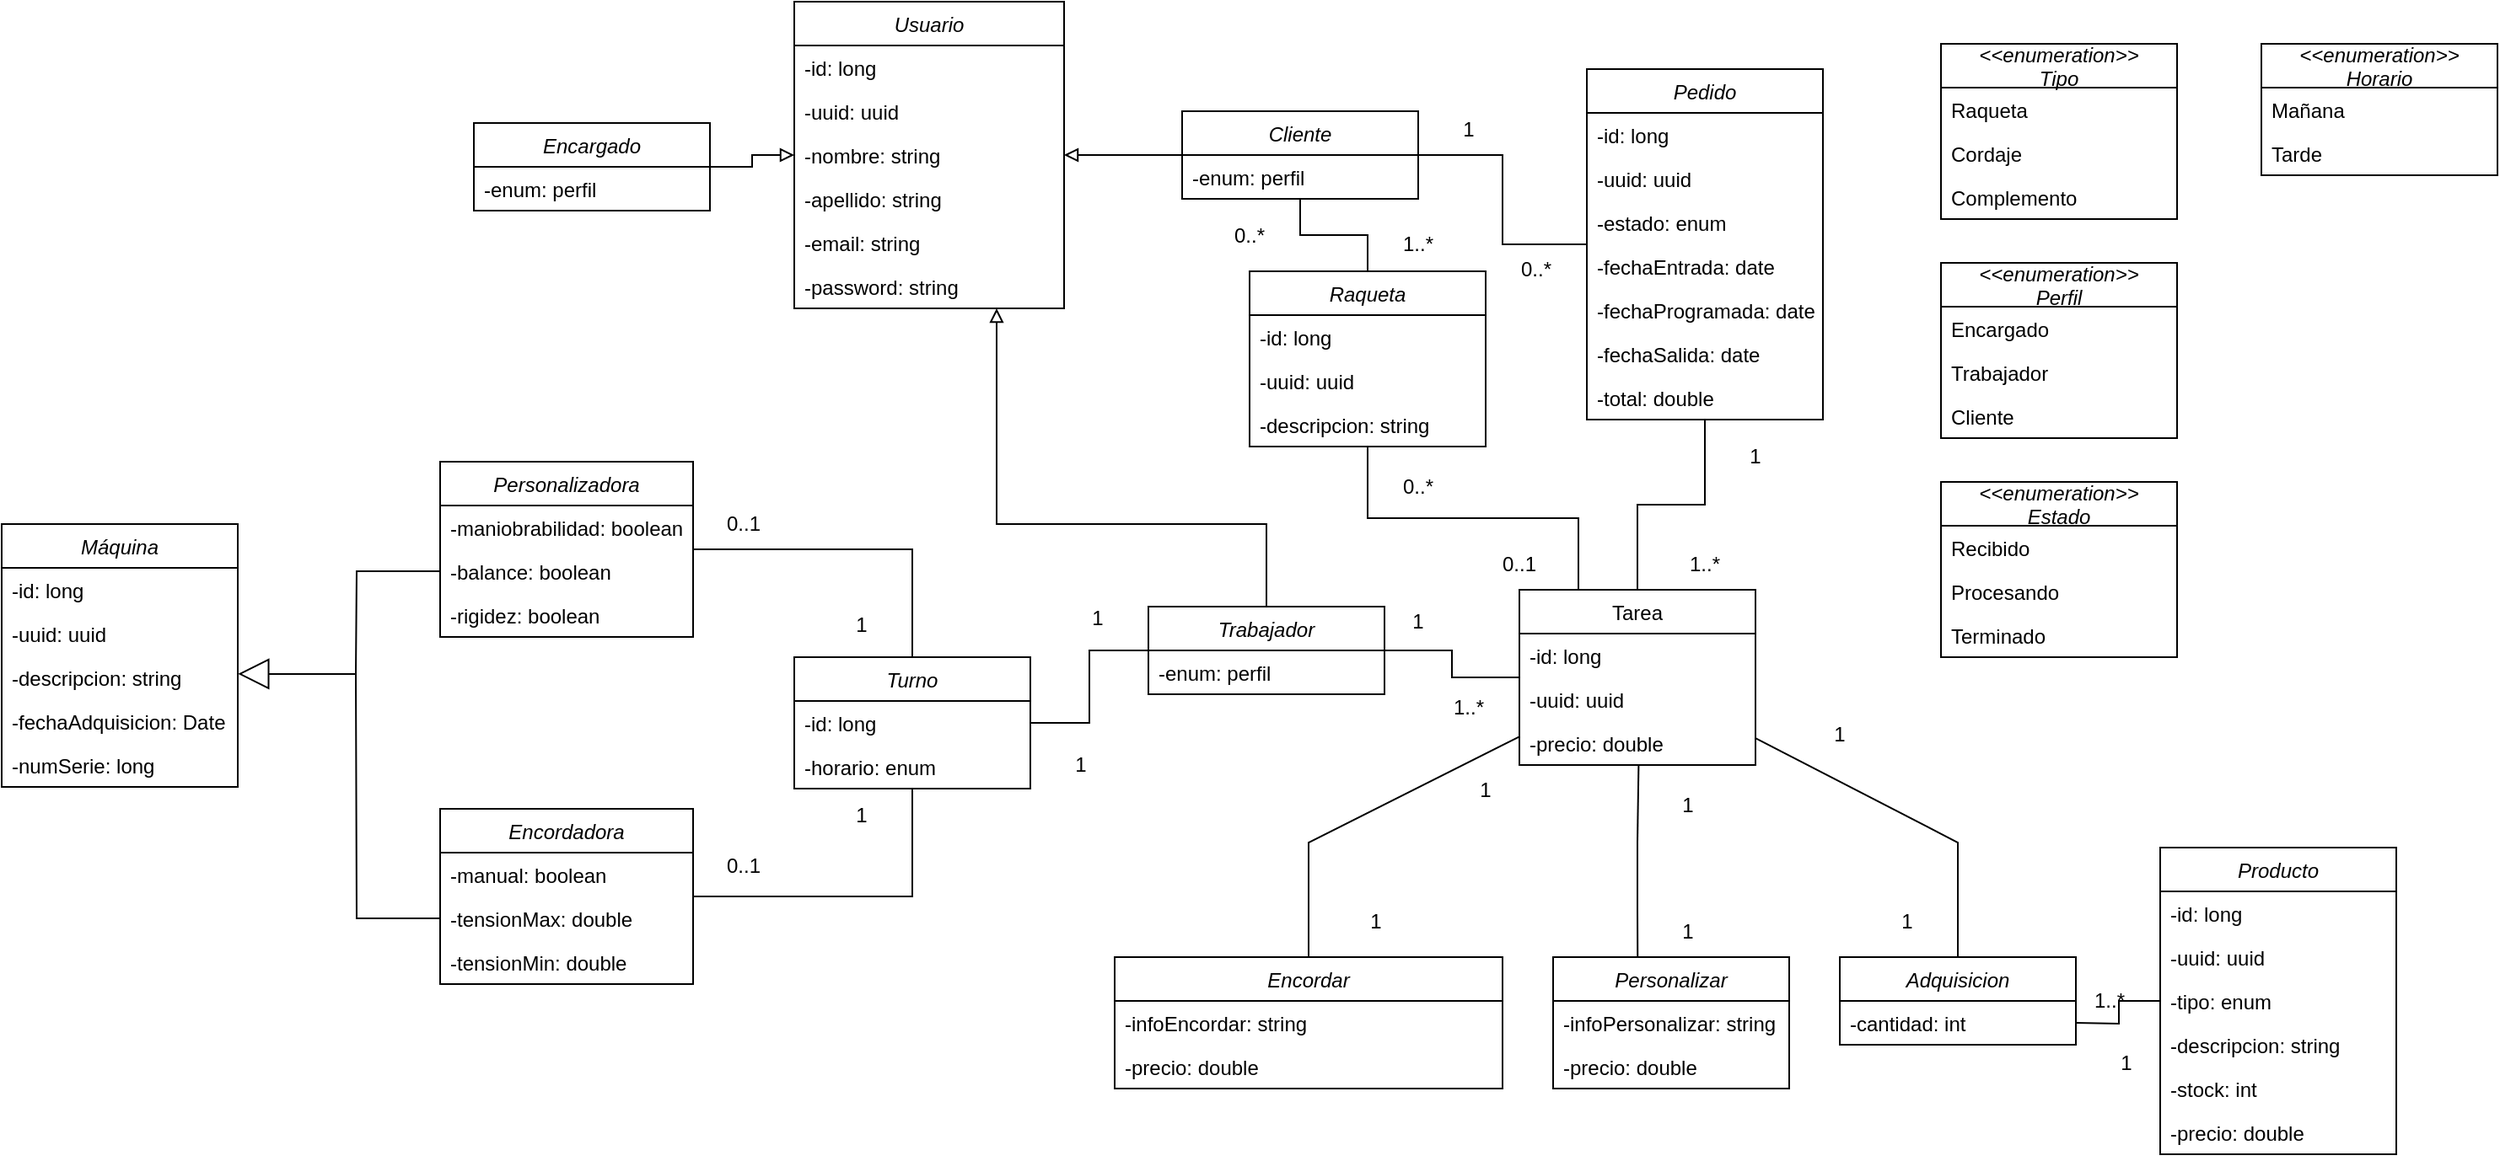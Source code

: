 <mxfile version="20.6.2" type="device"><diagram id="C5RBs43oDa-KdzZeNtuy" name="Page-1"><mxGraphModel dx="1422" dy="842" grid="1" gridSize="10" guides="1" tooltips="1" connect="1" arrows="1" fold="1" page="1" pageScale="1" pageWidth="1654" pageHeight="2336" math="0" shadow="0"><root><mxCell id="WIyWlLk6GJQsqaUBKTNV-0"/><mxCell id="WIyWlLk6GJQsqaUBKTNV-1" parent="WIyWlLk6GJQsqaUBKTNV-0"/><mxCell id="zkfFHV4jXpPFQw0GAbJ--0" value="Usuario" style="swimlane;fontStyle=2;align=center;verticalAlign=top;childLayout=stackLayout;horizontal=1;startSize=26;horizontalStack=0;resizeParent=1;resizeLast=0;collapsible=1;marginBottom=0;rounded=0;shadow=0;strokeWidth=1;" parent="WIyWlLk6GJQsqaUBKTNV-1" vertex="1"><mxGeometry x="550" y="30" width="160" height="182" as="geometry"><mxRectangle x="230" y="140" width="160" height="26" as="alternateBounds"/></mxGeometry></mxCell><mxCell id="JDHlonyrIvoLY-r9E64h-44" value="-id: long" style="text;strokeColor=none;fillColor=none;align=left;verticalAlign=top;spacingLeft=4;spacingRight=4;overflow=hidden;rotatable=0;points=[[0,0.5],[1,0.5]];portConstraint=eastwest;" parent="zkfFHV4jXpPFQw0GAbJ--0" vertex="1"><mxGeometry y="26" width="160" height="26" as="geometry"/></mxCell><mxCell id="JDHlonyrIvoLY-r9E64h-45" value="-uuid: uuid" style="text;strokeColor=none;fillColor=none;align=left;verticalAlign=top;spacingLeft=4;spacingRight=4;overflow=hidden;rotatable=0;points=[[0,0.5],[1,0.5]];portConstraint=eastwest;" parent="zkfFHV4jXpPFQw0GAbJ--0" vertex="1"><mxGeometry y="52" width="160" height="26" as="geometry"/></mxCell><mxCell id="zkfFHV4jXpPFQw0GAbJ--1" value="-nombre: string" style="text;align=left;verticalAlign=top;spacingLeft=4;spacingRight=4;overflow=hidden;rotatable=0;points=[[0,0.5],[1,0.5]];portConstraint=eastwest;" parent="zkfFHV4jXpPFQw0GAbJ--0" vertex="1"><mxGeometry y="78" width="160" height="26" as="geometry"/></mxCell><mxCell id="zkfFHV4jXpPFQw0GAbJ--2" value="-apellido: string" style="text;align=left;verticalAlign=top;spacingLeft=4;spacingRight=4;overflow=hidden;rotatable=0;points=[[0,0.5],[1,0.5]];portConstraint=eastwest;rounded=0;shadow=0;html=0;" parent="zkfFHV4jXpPFQw0GAbJ--0" vertex="1"><mxGeometry y="104" width="160" height="26" as="geometry"/></mxCell><mxCell id="zkfFHV4jXpPFQw0GAbJ--3" value="-email: string" style="text;align=left;verticalAlign=top;spacingLeft=4;spacingRight=4;overflow=hidden;rotatable=0;points=[[0,0.5],[1,0.5]];portConstraint=eastwest;rounded=0;shadow=0;html=0;" parent="zkfFHV4jXpPFQw0GAbJ--0" vertex="1"><mxGeometry y="130" width="160" height="26" as="geometry"/></mxCell><mxCell id="ugtasmN3zLT_TulPQqUj-0" value="-password: string" style="text;align=left;verticalAlign=top;spacingLeft=4;spacingRight=4;overflow=hidden;rotatable=0;points=[[0,0.5],[1,0.5]];portConstraint=eastwest;rounded=0;shadow=0;html=0;" parent="zkfFHV4jXpPFQw0GAbJ--0" vertex="1"><mxGeometry y="156" width="160" height="26" as="geometry"/></mxCell><mxCell id="ugtasmN3zLT_TulPQqUj-5" value="&lt;&lt;enumeration&gt;&gt;&#10;Perfil" style="swimlane;fontStyle=2;childLayout=stackLayout;horizontal=1;startSize=26;fillColor=none;horizontalStack=0;resizeParent=1;resizeParentMax=0;resizeLast=0;collapsible=1;marginBottom=0;" parent="WIyWlLk6GJQsqaUBKTNV-1" vertex="1"><mxGeometry x="1230" y="185" width="140" height="104" as="geometry"/></mxCell><mxCell id="ugtasmN3zLT_TulPQqUj-6" value="Encargado    " style="text;strokeColor=none;fillColor=none;align=left;verticalAlign=top;spacingLeft=4;spacingRight=4;overflow=hidden;rotatable=0;points=[[0,0.5],[1,0.5]];portConstraint=eastwest;" parent="ugtasmN3zLT_TulPQqUj-5" vertex="1"><mxGeometry y="26" width="140" height="26" as="geometry"/></mxCell><mxCell id="ugtasmN3zLT_TulPQqUj-7" value="Trabajador" style="text;strokeColor=none;fillColor=none;align=left;verticalAlign=top;spacingLeft=4;spacingRight=4;overflow=hidden;rotatable=0;points=[[0,0.5],[1,0.5]];portConstraint=eastwest;" parent="ugtasmN3zLT_TulPQqUj-5" vertex="1"><mxGeometry y="52" width="140" height="26" as="geometry"/></mxCell><mxCell id="ugtasmN3zLT_TulPQqUj-8" value="Cliente" style="text;strokeColor=none;fillColor=none;align=left;verticalAlign=top;spacingLeft=4;spacingRight=4;overflow=hidden;rotatable=0;points=[[0,0.5],[1,0.5]];portConstraint=eastwest;" parent="ugtasmN3zLT_TulPQqUj-5" vertex="1"><mxGeometry y="78" width="140" height="26" as="geometry"/></mxCell><mxCell id="ugtasmN3zLT_TulPQqUj-10" value="Máquina" style="swimlane;fontStyle=2;childLayout=stackLayout;horizontal=1;startSize=26;fillColor=none;horizontalStack=0;resizeParent=1;resizeParentMax=0;resizeLast=0;collapsible=1;marginBottom=0;" parent="WIyWlLk6GJQsqaUBKTNV-1" vertex="1"><mxGeometry x="80" y="340" width="140" height="156" as="geometry"/></mxCell><mxCell id="JDHlonyrIvoLY-r9E64h-46" value="-id: long" style="text;strokeColor=none;fillColor=none;align=left;verticalAlign=top;spacingLeft=4;spacingRight=4;overflow=hidden;rotatable=0;points=[[0,0.5],[1,0.5]];portConstraint=eastwest;" parent="ugtasmN3zLT_TulPQqUj-10" vertex="1"><mxGeometry y="26" width="140" height="26" as="geometry"/></mxCell><mxCell id="JDHlonyrIvoLY-r9E64h-47" value="-uuid: uuid" style="text;strokeColor=none;fillColor=none;align=left;verticalAlign=top;spacingLeft=4;spacingRight=4;overflow=hidden;rotatable=0;points=[[0,0.5],[1,0.5]];portConstraint=eastwest;" parent="ugtasmN3zLT_TulPQqUj-10" vertex="1"><mxGeometry y="52" width="140" height="26" as="geometry"/></mxCell><mxCell id="ugtasmN3zLT_TulPQqUj-11" value="-descripcion: string" style="text;strokeColor=none;fillColor=none;align=left;verticalAlign=top;spacingLeft=4;spacingRight=4;overflow=hidden;rotatable=0;points=[[0,0.5],[1,0.5]];portConstraint=eastwest;" parent="ugtasmN3zLT_TulPQqUj-10" vertex="1"><mxGeometry y="78" width="140" height="26" as="geometry"/></mxCell><mxCell id="ugtasmN3zLT_TulPQqUj-14" value="-fechaAdquisicion: Date" style="text;strokeColor=none;fillColor=none;align=left;verticalAlign=top;spacingLeft=4;spacingRight=4;overflow=hidden;rotatable=0;points=[[0,0.5],[1,0.5]];portConstraint=eastwest;" parent="ugtasmN3zLT_TulPQqUj-10" vertex="1"><mxGeometry y="104" width="140" height="26" as="geometry"/></mxCell><mxCell id="ugtasmN3zLT_TulPQqUj-15" value="-numSerie: long" style="text;strokeColor=none;fillColor=none;align=left;verticalAlign=top;spacingLeft=4;spacingRight=4;overflow=hidden;rotatable=0;points=[[0,0.5],[1,0.5]];portConstraint=eastwest;" parent="ugtasmN3zLT_TulPQqUj-10" vertex="1"><mxGeometry y="130" width="140" height="26" as="geometry"/></mxCell><mxCell id="39" style="edgeStyle=orthogonalEdgeStyle;rounded=0;orthogonalLoop=1;jettySize=auto;html=1;endArrow=none;endFill=0;" parent="WIyWlLk6GJQsqaUBKTNV-1" source="ugtasmN3zLT_TulPQqUj-16" target="JDHlonyrIvoLY-r9E64h-59" edge="1"><mxGeometry relative="1" as="geometry"/></mxCell><mxCell id="ugtasmN3zLT_TulPQqUj-16" value="Encordadora" style="swimlane;fontStyle=2;childLayout=stackLayout;horizontal=1;startSize=26;fillColor=none;horizontalStack=0;resizeParent=1;resizeParentMax=0;resizeLast=0;collapsible=1;marginBottom=0;" parent="WIyWlLk6GJQsqaUBKTNV-1" vertex="1"><mxGeometry x="340" y="509" width="150" height="104" as="geometry"/></mxCell><mxCell id="ugtasmN3zLT_TulPQqUj-17" value="-manual: boolean" style="text;strokeColor=none;fillColor=none;align=left;verticalAlign=top;spacingLeft=4;spacingRight=4;overflow=hidden;rotatable=0;points=[[0,0.5],[1,0.5]];portConstraint=eastwest;" parent="ugtasmN3zLT_TulPQqUj-16" vertex="1"><mxGeometry y="26" width="150" height="26" as="geometry"/></mxCell><mxCell id="ugtasmN3zLT_TulPQqUj-18" value="-tensionMax: double" style="text;strokeColor=none;fillColor=none;align=left;verticalAlign=top;spacingLeft=4;spacingRight=4;overflow=hidden;rotatable=0;points=[[0,0.5],[1,0.5]];portConstraint=eastwest;" parent="ugtasmN3zLT_TulPQqUj-16" vertex="1"><mxGeometry y="52" width="150" height="26" as="geometry"/></mxCell><mxCell id="ugtasmN3zLT_TulPQqUj-19" value="-tensionMin: double" style="text;strokeColor=none;fillColor=none;align=left;verticalAlign=top;spacingLeft=4;spacingRight=4;overflow=hidden;rotatable=0;points=[[0,0.5],[1,0.5]];portConstraint=eastwest;" parent="ugtasmN3zLT_TulPQqUj-16" vertex="1"><mxGeometry y="78" width="150" height="26" as="geometry"/></mxCell><mxCell id="38" style="edgeStyle=orthogonalEdgeStyle;rounded=0;orthogonalLoop=1;jettySize=auto;html=1;endArrow=none;endFill=0;" parent="WIyWlLk6GJQsqaUBKTNV-1" source="ugtasmN3zLT_TulPQqUj-20" target="JDHlonyrIvoLY-r9E64h-59" edge="1"><mxGeometry relative="1" as="geometry"/></mxCell><mxCell id="ugtasmN3zLT_TulPQqUj-20" value="Personalizadora" style="swimlane;fontStyle=2;childLayout=stackLayout;horizontal=1;startSize=26;fillColor=none;horizontalStack=0;resizeParent=1;resizeParentMax=0;resizeLast=0;collapsible=1;marginBottom=0;" parent="WIyWlLk6GJQsqaUBKTNV-1" vertex="1"><mxGeometry x="340" y="303" width="150" height="104" as="geometry"/></mxCell><mxCell id="ugtasmN3zLT_TulPQqUj-21" value="-maniobrabilidad: boolean" style="text;strokeColor=none;fillColor=none;align=left;verticalAlign=top;spacingLeft=4;spacingRight=4;overflow=hidden;rotatable=0;points=[[0,0.5],[1,0.5]];portConstraint=eastwest;" parent="ugtasmN3zLT_TulPQqUj-20" vertex="1"><mxGeometry y="26" width="150" height="26" as="geometry"/></mxCell><mxCell id="ugtasmN3zLT_TulPQqUj-22" value="-balance: boolean" style="text;strokeColor=none;fillColor=none;align=left;verticalAlign=top;spacingLeft=4;spacingRight=4;overflow=hidden;rotatable=0;points=[[0,0.5],[1,0.5]];portConstraint=eastwest;" parent="ugtasmN3zLT_TulPQqUj-20" vertex="1"><mxGeometry y="52" width="150" height="26" as="geometry"/></mxCell><mxCell id="ugtasmN3zLT_TulPQqUj-23" value="-rigidez: boolean" style="text;strokeColor=none;fillColor=none;align=left;verticalAlign=top;spacingLeft=4;spacingRight=4;overflow=hidden;rotatable=0;points=[[0,0.5],[1,0.5]];portConstraint=eastwest;" parent="ugtasmN3zLT_TulPQqUj-20" vertex="1"><mxGeometry y="78" width="150" height="26" as="geometry"/></mxCell><mxCell id="JDHlonyrIvoLY-r9E64h-56" style="edgeStyle=orthogonalEdgeStyle;rounded=0;orthogonalLoop=1;jettySize=auto;html=1;exitX=0.5;exitY=0;exitDx=0;exitDy=0;endArrow=none;endFill=0;startArrow=none;startFill=0;" parent="WIyWlLk6GJQsqaUBKTNV-1" source="ugtasmN3zLT_TulPQqUj-32" target="JDHlonyrIvoLY-r9E64h-0" edge="1"><mxGeometry relative="1" as="geometry"/></mxCell><mxCell id="53" style="edgeStyle=orthogonalEdgeStyle;rounded=0;orthogonalLoop=1;jettySize=auto;html=1;exitX=0.25;exitY=0;exitDx=0;exitDy=0;endArrow=none;endFill=0;" parent="WIyWlLk6GJQsqaUBKTNV-1" source="ugtasmN3zLT_TulPQqUj-32" target="47" edge="1"><mxGeometry relative="1" as="geometry"/></mxCell><mxCell id="ugtasmN3zLT_TulPQqUj-32" value="Tarea" style="swimlane;fontStyle=0;childLayout=stackLayout;horizontal=1;startSize=26;fillColor=none;horizontalStack=0;resizeParent=1;resizeParentMax=0;resizeLast=0;collapsible=1;marginBottom=0;" parent="WIyWlLk6GJQsqaUBKTNV-1" vertex="1"><mxGeometry x="980" y="379" width="140" height="104" as="geometry"/></mxCell><mxCell id="ugtasmN3zLT_TulPQqUj-36" value="-id: long" style="text;strokeColor=none;fillColor=none;align=left;verticalAlign=top;spacingLeft=4;spacingRight=4;overflow=hidden;rotatable=0;points=[[0,0.5],[1,0.5]];portConstraint=eastwest;" parent="ugtasmN3zLT_TulPQqUj-32" vertex="1"><mxGeometry y="26" width="140" height="26" as="geometry"/></mxCell><mxCell id="JDHlonyrIvoLY-r9E64h-22" value="-uuid: uuid" style="text;strokeColor=none;fillColor=none;align=left;verticalAlign=top;spacingLeft=4;spacingRight=4;overflow=hidden;rotatable=0;points=[[0,0.5],[1,0.5]];portConstraint=eastwest;" parent="ugtasmN3zLT_TulPQqUj-32" vertex="1"><mxGeometry y="52" width="140" height="26" as="geometry"/></mxCell><mxCell id="ugtasmN3zLT_TulPQqUj-42" value="-precio: double" style="text;strokeColor=none;fillColor=none;align=left;verticalAlign=top;spacingLeft=4;spacingRight=4;overflow=hidden;rotatable=0;points=[[0,0.5],[1,0.5]];portConstraint=eastwest;" parent="ugtasmN3zLT_TulPQqUj-32" vertex="1"><mxGeometry y="78" width="140" height="26" as="geometry"/></mxCell><mxCell id="JDHlonyrIvoLY-r9E64h-0" value="Pedido" style="swimlane;fontStyle=2;childLayout=stackLayout;horizontal=1;startSize=26;fillColor=none;horizontalStack=0;resizeParent=1;resizeParentMax=0;resizeLast=0;collapsible=1;marginBottom=0;" parent="WIyWlLk6GJQsqaUBKTNV-1" vertex="1"><mxGeometry x="1020" y="70" width="140" height="208" as="geometry"/></mxCell><mxCell id="JDHlonyrIvoLY-r9E64h-49" value="-id: long" style="text;strokeColor=none;fillColor=none;align=left;verticalAlign=top;spacingLeft=4;spacingRight=4;overflow=hidden;rotatable=0;points=[[0,0.5],[1,0.5]];portConstraint=eastwest;" parent="JDHlonyrIvoLY-r9E64h-0" vertex="1"><mxGeometry y="26" width="140" height="26" as="geometry"/></mxCell><mxCell id="JDHlonyrIvoLY-r9E64h-50" value="-uuid: uuid" style="text;strokeColor=none;fillColor=none;align=left;verticalAlign=top;spacingLeft=4;spacingRight=4;overflow=hidden;rotatable=0;points=[[0,0.5],[1,0.5]];portConstraint=eastwest;" parent="JDHlonyrIvoLY-r9E64h-0" vertex="1"><mxGeometry y="52" width="140" height="26" as="geometry"/></mxCell><mxCell id="JDHlonyrIvoLY-r9E64h-1" value="-estado: enum" style="text;strokeColor=none;fillColor=none;align=left;verticalAlign=top;spacingLeft=4;spacingRight=4;overflow=hidden;rotatable=0;points=[[0,0.5],[1,0.5]];portConstraint=eastwest;" parent="JDHlonyrIvoLY-r9E64h-0" vertex="1"><mxGeometry y="78" width="140" height="26" as="geometry"/></mxCell><mxCell id="JDHlonyrIvoLY-r9E64h-2" value="-fechaEntrada: date" style="text;strokeColor=none;fillColor=none;align=left;verticalAlign=top;spacingLeft=4;spacingRight=4;overflow=hidden;rotatable=0;points=[[0,0.5],[1,0.5]];portConstraint=eastwest;" parent="JDHlonyrIvoLY-r9E64h-0" vertex="1"><mxGeometry y="104" width="140" height="26" as="geometry"/></mxCell><mxCell id="JDHlonyrIvoLY-r9E64h-3" value="-fechaProgramada: date" style="text;strokeColor=none;fillColor=none;align=left;verticalAlign=top;spacingLeft=4;spacingRight=4;overflow=hidden;rotatable=0;points=[[0,0.5],[1,0.5]];portConstraint=eastwest;" parent="JDHlonyrIvoLY-r9E64h-0" vertex="1"><mxGeometry y="130" width="140" height="26" as="geometry"/></mxCell><mxCell id="JDHlonyrIvoLY-r9E64h-8" value="-fechaSalida: date" style="text;strokeColor=none;fillColor=none;align=left;verticalAlign=top;spacingLeft=4;spacingRight=4;overflow=hidden;rotatable=0;points=[[0,0.5],[1,0.5]];portConstraint=eastwest;" parent="JDHlonyrIvoLY-r9E64h-0" vertex="1"><mxGeometry y="156" width="140" height="26" as="geometry"/></mxCell><mxCell id="JDHlonyrIvoLY-r9E64h-9" value="-total: double" style="text;strokeColor=none;fillColor=none;align=left;verticalAlign=top;spacingLeft=4;spacingRight=4;overflow=hidden;rotatable=0;points=[[0,0.5],[1,0.5]];portConstraint=eastwest;" parent="JDHlonyrIvoLY-r9E64h-0" vertex="1"><mxGeometry y="182" width="140" height="26" as="geometry"/></mxCell><mxCell id="JDHlonyrIvoLY-r9E64h-4" value="&lt;&lt;enumeration&gt;&gt;&#10;Estado" style="swimlane;fontStyle=2;childLayout=stackLayout;horizontal=1;startSize=26;fillColor=none;horizontalStack=0;resizeParent=1;resizeParentMax=0;resizeLast=0;collapsible=1;marginBottom=0;" parent="WIyWlLk6GJQsqaUBKTNV-1" vertex="1"><mxGeometry x="1230" y="315" width="140" height="104" as="geometry"/></mxCell><mxCell id="JDHlonyrIvoLY-r9E64h-5" value="Recibido" style="text;strokeColor=none;fillColor=none;align=left;verticalAlign=top;spacingLeft=4;spacingRight=4;overflow=hidden;rotatable=0;points=[[0,0.5],[1,0.5]];portConstraint=eastwest;" parent="JDHlonyrIvoLY-r9E64h-4" vertex="1"><mxGeometry y="26" width="140" height="26" as="geometry"/></mxCell><mxCell id="JDHlonyrIvoLY-r9E64h-6" value="Procesando" style="text;strokeColor=none;fillColor=none;align=left;verticalAlign=top;spacingLeft=4;spacingRight=4;overflow=hidden;rotatable=0;points=[[0,0.5],[1,0.5]];portConstraint=eastwest;" parent="JDHlonyrIvoLY-r9E64h-4" vertex="1"><mxGeometry y="52" width="140" height="26" as="geometry"/></mxCell><mxCell id="JDHlonyrIvoLY-r9E64h-7" value="Terminado" style="text;strokeColor=none;fillColor=none;align=left;verticalAlign=top;spacingLeft=4;spacingRight=4;overflow=hidden;rotatable=0;points=[[0,0.5],[1,0.5]];portConstraint=eastwest;" parent="JDHlonyrIvoLY-r9E64h-4" vertex="1"><mxGeometry y="78" width="140" height="26" as="geometry"/></mxCell><mxCell id="JDHlonyrIvoLY-r9E64h-11" value="Producto" style="swimlane;fontStyle=2;childLayout=stackLayout;horizontal=1;startSize=26;fillColor=none;horizontalStack=0;resizeParent=1;resizeParentMax=0;resizeLast=0;collapsible=1;marginBottom=0;" parent="WIyWlLk6GJQsqaUBKTNV-1" vertex="1"><mxGeometry x="1360" y="532" width="140" height="182" as="geometry"/></mxCell><mxCell id="JDHlonyrIvoLY-r9E64h-51" value="-id: long" style="text;strokeColor=none;fillColor=none;align=left;verticalAlign=top;spacingLeft=4;spacingRight=4;overflow=hidden;rotatable=0;points=[[0,0.5],[1,0.5]];portConstraint=eastwest;" parent="JDHlonyrIvoLY-r9E64h-11" vertex="1"><mxGeometry y="26" width="140" height="26" as="geometry"/></mxCell><mxCell id="JDHlonyrIvoLY-r9E64h-52" value="-uuid: uuid" style="text;strokeColor=none;fillColor=none;align=left;verticalAlign=top;spacingLeft=4;spacingRight=4;overflow=hidden;rotatable=0;points=[[0,0.5],[1,0.5]];portConstraint=eastwest;" parent="JDHlonyrIvoLY-r9E64h-11" vertex="1"><mxGeometry y="52" width="140" height="26" as="geometry"/></mxCell><mxCell id="JDHlonyrIvoLY-r9E64h-12" value="-tipo: enum" style="text;strokeColor=none;fillColor=none;align=left;verticalAlign=top;spacingLeft=4;spacingRight=4;overflow=hidden;rotatable=0;points=[[0,0.5],[1,0.5]];portConstraint=eastwest;" parent="JDHlonyrIvoLY-r9E64h-11" vertex="1"><mxGeometry y="78" width="140" height="26" as="geometry"/></mxCell><mxCell id="JDHlonyrIvoLY-r9E64h-13" value="-descripcion: string" style="text;strokeColor=none;fillColor=none;align=left;verticalAlign=top;spacingLeft=4;spacingRight=4;overflow=hidden;rotatable=0;points=[[0,0.5],[1,0.5]];portConstraint=eastwest;" parent="JDHlonyrIvoLY-r9E64h-11" vertex="1"><mxGeometry y="104" width="140" height="26" as="geometry"/></mxCell><mxCell id="JDHlonyrIvoLY-r9E64h-20" value="-stock: int" style="text;strokeColor=none;fillColor=none;align=left;verticalAlign=top;spacingLeft=4;spacingRight=4;overflow=hidden;rotatable=0;points=[[0,0.5],[1,0.5]];portConstraint=eastwest;" parent="JDHlonyrIvoLY-r9E64h-11" vertex="1"><mxGeometry y="130" width="140" height="26" as="geometry"/></mxCell><mxCell id="JDHlonyrIvoLY-r9E64h-21" value="-precio: double" style="text;strokeColor=none;fillColor=none;align=left;verticalAlign=top;spacingLeft=4;spacingRight=4;overflow=hidden;rotatable=0;points=[[0,0.5],[1,0.5]];portConstraint=eastwest;" parent="JDHlonyrIvoLY-r9E64h-11" vertex="1"><mxGeometry y="156" width="140" height="26" as="geometry"/></mxCell><mxCell id="JDHlonyrIvoLY-r9E64h-15" value="&lt;&lt;enumeration&gt;&gt;&#10;Tipo" style="swimlane;fontStyle=2;childLayout=stackLayout;horizontal=1;startSize=26;fillColor=none;horizontalStack=0;resizeParent=1;resizeParentMax=0;resizeLast=0;collapsible=1;marginBottom=0;" parent="WIyWlLk6GJQsqaUBKTNV-1" vertex="1"><mxGeometry x="1230" y="55" width="140" height="104" as="geometry"/></mxCell><mxCell id="JDHlonyrIvoLY-r9E64h-16" value="Raqueta" style="text;strokeColor=none;fillColor=none;align=left;verticalAlign=top;spacingLeft=4;spacingRight=4;overflow=hidden;rotatable=0;points=[[0,0.5],[1,0.5]];portConstraint=eastwest;" parent="JDHlonyrIvoLY-r9E64h-15" vertex="1"><mxGeometry y="26" width="140" height="26" as="geometry"/></mxCell><mxCell id="JDHlonyrIvoLY-r9E64h-17" value="Cordaje" style="text;strokeColor=none;fillColor=none;align=left;verticalAlign=top;spacingLeft=4;spacingRight=4;overflow=hidden;rotatable=0;points=[[0,0.5],[1,0.5]];portConstraint=eastwest;" parent="JDHlonyrIvoLY-r9E64h-15" vertex="1"><mxGeometry y="52" width="140" height="26" as="geometry"/></mxCell><mxCell id="JDHlonyrIvoLY-r9E64h-18" value="Complemento" style="text;strokeColor=none;fillColor=none;align=left;verticalAlign=top;spacingLeft=4;spacingRight=4;overflow=hidden;rotatable=0;points=[[0,0.5],[1,0.5]];portConstraint=eastwest;" parent="JDHlonyrIvoLY-r9E64h-15" vertex="1"><mxGeometry y="78" width="140" height="26" as="geometry"/></mxCell><mxCell id="JDHlonyrIvoLY-r9E64h-81" style="edgeStyle=none;rounded=0;orthogonalLoop=1;jettySize=auto;html=1;exitX=0.5;exitY=0;exitDx=0;exitDy=0;startArrow=none;startFill=0;endArrow=none;endFill=0;endSize=10;" parent="WIyWlLk6GJQsqaUBKTNV-1" source="JDHlonyrIvoLY-r9E64h-23" target="ugtasmN3zLT_TulPQqUj-32" edge="1"><mxGeometry relative="1" as="geometry"><mxPoint x="1050" y="529" as="targetPoint"/><Array as="points"><mxPoint x="855" y="529"/></Array></mxGeometry></mxCell><mxCell id="JDHlonyrIvoLY-r9E64h-23" value="Encordar" style="swimlane;fontStyle=2;childLayout=stackLayout;horizontal=1;startSize=26;fillColor=none;horizontalStack=0;resizeParent=1;resizeParentMax=0;resizeLast=0;collapsible=1;marginBottom=0;" parent="WIyWlLk6GJQsqaUBKTNV-1" vertex="1"><mxGeometry x="740" y="597" width="230" height="78" as="geometry"/></mxCell><mxCell id="JDHlonyrIvoLY-r9E64h-26" value="-infoEncordar: string" style="text;strokeColor=none;fillColor=none;align=left;verticalAlign=top;spacingLeft=4;spacingRight=4;overflow=hidden;rotatable=0;points=[[0,0.5],[1,0.5]];portConstraint=eastwest;" parent="JDHlonyrIvoLY-r9E64h-23" vertex="1"><mxGeometry y="26" width="230" height="26" as="geometry"/></mxCell><mxCell id="ZNLmbDHj_IWP5TaEoJng-53" value="-precio: double" style="text;strokeColor=none;fillColor=none;align=left;verticalAlign=top;spacingLeft=4;spacingRight=4;overflow=hidden;rotatable=0;points=[[0,0.5],[1,0.5]];portConstraint=eastwest;" vertex="1" parent="JDHlonyrIvoLY-r9E64h-23"><mxGeometry y="52" width="230" height="26" as="geometry"/></mxCell><mxCell id="JDHlonyrIvoLY-r9E64h-83" style="edgeStyle=none;rounded=0;orthogonalLoop=1;jettySize=auto;html=1;exitX=0.358;exitY=0.002;exitDx=0;exitDy=0;startArrow=none;startFill=0;endArrow=none;endFill=0;endSize=10;exitPerimeter=0;" parent="WIyWlLk6GJQsqaUBKTNV-1" source="JDHlonyrIvoLY-r9E64h-30" edge="1"><mxGeometry relative="1" as="geometry"><mxPoint x="1050" y="529" as="targetPoint"/><Array as="points"><mxPoint x="1050" y="569"/></Array></mxGeometry></mxCell><mxCell id="JDHlonyrIvoLY-r9E64h-30" value="Personalizar" style="swimlane;fontStyle=2;childLayout=stackLayout;horizontal=1;startSize=26;fillColor=none;horizontalStack=0;resizeParent=1;resizeParentMax=0;resizeLast=0;collapsible=1;marginBottom=0;" parent="WIyWlLk6GJQsqaUBKTNV-1" vertex="1"><mxGeometry x="1000" y="597" width="140" height="78" as="geometry"/></mxCell><mxCell id="JDHlonyrIvoLY-r9E64h-31" value="-infoPersonalizar: string" style="text;strokeColor=none;fillColor=none;align=left;verticalAlign=top;spacingLeft=4;spacingRight=4;overflow=hidden;rotatable=0;points=[[0,0.5],[1,0.5]];portConstraint=eastwest;" parent="JDHlonyrIvoLY-r9E64h-30" vertex="1"><mxGeometry y="26" width="140" height="26" as="geometry"/></mxCell><mxCell id="ZNLmbDHj_IWP5TaEoJng-54" value="-precio: double" style="text;strokeColor=none;fillColor=none;align=left;verticalAlign=top;spacingLeft=4;spacingRight=4;overflow=hidden;rotatable=0;points=[[0,0.5],[1,0.5]];portConstraint=eastwest;" vertex="1" parent="JDHlonyrIvoLY-r9E64h-30"><mxGeometry y="52" width="140" height="26" as="geometry"/></mxCell><mxCell id="JDHlonyrIvoLY-r9E64h-84" style="edgeStyle=none;rounded=0;orthogonalLoop=1;jettySize=auto;html=1;exitX=0.5;exitY=0;exitDx=0;exitDy=0;startArrow=none;startFill=0;endArrow=none;endFill=0;endSize=10;" parent="WIyWlLk6GJQsqaUBKTNV-1" source="JDHlonyrIvoLY-r9E64h-39" target="ugtasmN3zLT_TulPQqUj-32" edge="1"><mxGeometry relative="1" as="geometry"><mxPoint x="1050" y="529" as="targetPoint"/><Array as="points"><mxPoint x="1240" y="529"/></Array></mxGeometry></mxCell><mxCell id="JDHlonyrIvoLY-r9E64h-39" value="Adquisicion" style="swimlane;fontStyle=2;childLayout=stackLayout;horizontal=1;startSize=26;fillColor=none;horizontalStack=0;resizeParent=1;resizeParentMax=0;resizeLast=0;collapsible=1;marginBottom=0;" parent="WIyWlLk6GJQsqaUBKTNV-1" vertex="1"><mxGeometry x="1170" y="597" width="140" height="52" as="geometry"/></mxCell><mxCell id="Y_18HijKy5V2VrQ97_Ps-2" value="-cantidad: int" style="text;strokeColor=none;fillColor=none;align=left;verticalAlign=top;spacingLeft=4;spacingRight=4;overflow=hidden;rotatable=0;points=[[0,0.5],[1,0.5]];portConstraint=eastwest;" parent="JDHlonyrIvoLY-r9E64h-39" vertex="1"><mxGeometry y="26" width="140" height="26" as="geometry"/></mxCell><mxCell id="JDHlonyrIvoLY-r9E64h-53" style="edgeStyle=orthogonalEdgeStyle;rounded=0;orthogonalLoop=1;jettySize=auto;html=1;exitX=1;exitY=0.5;exitDx=0;exitDy=0;endArrow=none;endFill=0;" parent="WIyWlLk6GJQsqaUBKTNV-1" target="JDHlonyrIvoLY-r9E64h-11" edge="1"><mxGeometry relative="1" as="geometry"><mxPoint x="1310" y="636" as="sourcePoint"/></mxGeometry></mxCell><mxCell id="45" style="edgeStyle=orthogonalEdgeStyle;rounded=0;orthogonalLoop=1;jettySize=auto;html=1;endArrow=none;endFill=0;" parent="WIyWlLk6GJQsqaUBKTNV-1" source="JDHlonyrIvoLY-r9E64h-59" target="6" edge="1"><mxGeometry relative="1" as="geometry"/></mxCell><mxCell id="JDHlonyrIvoLY-r9E64h-59" value="Turno" style="swimlane;fontStyle=2;childLayout=stackLayout;horizontal=1;startSize=26;fillColor=none;horizontalStack=0;resizeParent=1;resizeParentMax=0;resizeLast=0;collapsible=1;marginBottom=0;" parent="WIyWlLk6GJQsqaUBKTNV-1" vertex="1"><mxGeometry x="550" y="419" width="140" height="78" as="geometry"/></mxCell><mxCell id="JDHlonyrIvoLY-r9E64h-60" value="-id: long&#10;" style="text;strokeColor=none;fillColor=none;align=left;verticalAlign=top;spacingLeft=4;spacingRight=4;overflow=hidden;rotatable=0;points=[[0,0.5],[1,0.5]];portConstraint=eastwest;" parent="JDHlonyrIvoLY-r9E64h-59" vertex="1"><mxGeometry y="26" width="140" height="26" as="geometry"/></mxCell><mxCell id="JDHlonyrIvoLY-r9E64h-61" value="-horario: enum" style="text;strokeColor=none;fillColor=none;align=left;verticalAlign=top;spacingLeft=4;spacingRight=4;overflow=hidden;rotatable=0;points=[[0,0.5],[1,0.5]];portConstraint=eastwest;" parent="JDHlonyrIvoLY-r9E64h-59" vertex="1"><mxGeometry y="52" width="140" height="26" as="geometry"/></mxCell><mxCell id="JDHlonyrIvoLY-r9E64h-78" value="" style="endArrow=none;endSize=16;endFill=0;html=1;rounded=0;entryX=0.505;entryY=1;entryDx=0;entryDy=0;entryPerimeter=0;startArrow=none;startFill=0;" parent="WIyWlLk6GJQsqaUBKTNV-1" target="ugtasmN3zLT_TulPQqUj-42" edge="1"><mxGeometry x="-0.532" y="-50" width="160" relative="1" as="geometry"><mxPoint x="1050" y="529" as="sourcePoint"/><mxPoint x="1110" y="532" as="targetPoint"/><mxPoint as="offset"/></mxGeometry></mxCell><mxCell id="Y_18HijKy5V2VrQ97_Ps-3" value="&lt;&lt;enumeration&gt;&gt;&#10;Horario" style="swimlane;fontStyle=2;childLayout=stackLayout;horizontal=1;startSize=26;fillColor=none;horizontalStack=0;resizeParent=1;resizeParentMax=0;resizeLast=0;collapsible=1;marginBottom=0;" parent="WIyWlLk6GJQsqaUBKTNV-1" vertex="1"><mxGeometry x="1420" y="55" width="140" height="78" as="geometry"/></mxCell><mxCell id="Y_18HijKy5V2VrQ97_Ps-4" value="Mañana" style="text;strokeColor=none;fillColor=none;align=left;verticalAlign=top;spacingLeft=4;spacingRight=4;overflow=hidden;rotatable=0;points=[[0,0.5],[1,0.5]];portConstraint=eastwest;" parent="Y_18HijKy5V2VrQ97_Ps-3" vertex="1"><mxGeometry y="26" width="140" height="26" as="geometry"/></mxCell><mxCell id="Y_18HijKy5V2VrQ97_Ps-5" value="Tarde" style="text;strokeColor=none;fillColor=none;align=left;verticalAlign=top;spacingLeft=4;spacingRight=4;overflow=hidden;rotatable=0;points=[[0,0.5],[1,0.5]];portConstraint=eastwest;" parent="Y_18HijKy5V2VrQ97_Ps-3" vertex="1"><mxGeometry y="52" width="140" height="26" as="geometry"/></mxCell><mxCell id="41" style="edgeStyle=orthogonalEdgeStyle;rounded=0;orthogonalLoop=1;jettySize=auto;html=1;endArrow=none;endFill=0;" parent="WIyWlLk6GJQsqaUBKTNV-1" source="2" target="JDHlonyrIvoLY-r9E64h-0" edge="1"><mxGeometry relative="1" as="geometry"/></mxCell><mxCell id="42" style="edgeStyle=orthogonalEdgeStyle;rounded=0;orthogonalLoop=1;jettySize=auto;html=1;endArrow=block;endFill=0;" parent="WIyWlLk6GJQsqaUBKTNV-1" source="2" target="zkfFHV4jXpPFQw0GAbJ--0" edge="1"><mxGeometry relative="1" as="geometry"/></mxCell><mxCell id="2" value="Cliente" style="swimlane;fontStyle=2;childLayout=stackLayout;horizontal=1;startSize=26;fillColor=none;horizontalStack=0;resizeParent=1;resizeParentMax=0;resizeLast=0;collapsible=1;marginBottom=0;" parent="WIyWlLk6GJQsqaUBKTNV-1" vertex="1"><mxGeometry x="780" y="95" width="140" height="52" as="geometry"/></mxCell><mxCell id="5" value="-enum: perfil" style="text;strokeColor=none;fillColor=none;align=left;verticalAlign=top;spacingLeft=4;spacingRight=4;overflow=hidden;rotatable=0;points=[[0,0.5],[1,0.5]];portConstraint=eastwest;" parent="2" vertex="1"><mxGeometry y="26" width="140" height="26" as="geometry"/></mxCell><mxCell id="40" style="edgeStyle=orthogonalEdgeStyle;rounded=0;orthogonalLoop=1;jettySize=auto;html=1;endArrow=none;endFill=0;" parent="WIyWlLk6GJQsqaUBKTNV-1" source="6" target="ugtasmN3zLT_TulPQqUj-32" edge="1"><mxGeometry relative="1" as="geometry"/></mxCell><mxCell id="44" style="edgeStyle=orthogonalEdgeStyle;rounded=0;orthogonalLoop=1;jettySize=auto;html=1;endArrow=block;endFill=0;" parent="WIyWlLk6GJQsqaUBKTNV-1" source="6" target="zkfFHV4jXpPFQw0GAbJ--0" edge="1"><mxGeometry relative="1" as="geometry"><Array as="points"><mxPoint x="830" y="340"/><mxPoint x="670" y="340"/></Array></mxGeometry></mxCell><mxCell id="6" value="Trabajador" style="swimlane;fontStyle=2;childLayout=stackLayout;horizontal=1;startSize=26;fillColor=none;horizontalStack=0;resizeParent=1;resizeParentMax=0;resizeLast=0;collapsible=1;marginBottom=0;" parent="WIyWlLk6GJQsqaUBKTNV-1" vertex="1"><mxGeometry x="760" y="389" width="140" height="52" as="geometry"/></mxCell><mxCell id="7" value="-enum: perfil" style="text;strokeColor=none;fillColor=none;align=left;verticalAlign=top;spacingLeft=4;spacingRight=4;overflow=hidden;rotatable=0;points=[[0,0.5],[1,0.5]];portConstraint=eastwest;" parent="6" vertex="1"><mxGeometry y="26" width="140" height="26" as="geometry"/></mxCell><mxCell id="46" style="edgeStyle=orthogonalEdgeStyle;rounded=0;orthogonalLoop=1;jettySize=auto;html=1;endArrow=block;endFill=0;" parent="WIyWlLk6GJQsqaUBKTNV-1" source="8" target="zkfFHV4jXpPFQw0GAbJ--0" edge="1"><mxGeometry relative="1" as="geometry"/></mxCell><mxCell id="8" value="Encargado" style="swimlane;fontStyle=2;childLayout=stackLayout;horizontal=1;startSize=26;fillColor=none;horizontalStack=0;resizeParent=1;resizeParentMax=0;resizeLast=0;collapsible=1;marginBottom=0;" parent="WIyWlLk6GJQsqaUBKTNV-1" vertex="1"><mxGeometry x="360" y="102" width="140" height="52" as="geometry"/></mxCell><mxCell id="9" value="-enum: perfil" style="text;strokeColor=none;fillColor=none;align=left;verticalAlign=top;spacingLeft=4;spacingRight=4;overflow=hidden;rotatable=0;points=[[0,0.5],[1,0.5]];portConstraint=eastwest;" parent="8" vertex="1"><mxGeometry y="26" width="140" height="26" as="geometry"/></mxCell><mxCell id="26" value="" style="endArrow=block;endSize=16;endFill=0;html=1;rounded=0;entryX=1.001;entryY=0.42;entryDx=0;entryDy=0;entryPerimeter=0;" parent="WIyWlLk6GJQsqaUBKTNV-1" target="ugtasmN3zLT_TulPQqUj-11" edge="1"><mxGeometry width="160" relative="1" as="geometry"><mxPoint x="290" y="429" as="sourcePoint"/><mxPoint x="495" y="457.75" as="targetPoint"/></mxGeometry></mxCell><mxCell id="35" style="edgeStyle=orthogonalEdgeStyle;rounded=0;orthogonalLoop=1;jettySize=auto;html=1;exitX=0;exitY=0.5;exitDx=0;exitDy=0;endArrow=none;endFill=0;" parent="WIyWlLk6GJQsqaUBKTNV-1" source="ugtasmN3zLT_TulPQqUj-22" edge="1"><mxGeometry relative="1" as="geometry"><mxPoint x="290" y="429" as="targetPoint"/></mxGeometry></mxCell><mxCell id="37" style="edgeStyle=orthogonalEdgeStyle;rounded=0;orthogonalLoop=1;jettySize=auto;html=1;exitX=0;exitY=0.5;exitDx=0;exitDy=0;endArrow=none;endFill=0;" parent="WIyWlLk6GJQsqaUBKTNV-1" source="ugtasmN3zLT_TulPQqUj-18" edge="1"><mxGeometry relative="1" as="geometry"><mxPoint x="290" y="429" as="targetPoint"/></mxGeometry></mxCell><mxCell id="52" style="edgeStyle=orthogonalEdgeStyle;rounded=0;orthogonalLoop=1;jettySize=auto;html=1;exitX=0.5;exitY=0;exitDx=0;exitDy=0;endArrow=none;endFill=0;" parent="WIyWlLk6GJQsqaUBKTNV-1" source="47" target="2" edge="1"><mxGeometry relative="1" as="geometry"/></mxCell><mxCell id="47" value="Raqueta" style="swimlane;fontStyle=2;childLayout=stackLayout;horizontal=1;startSize=26;fillColor=none;horizontalStack=0;resizeParent=1;resizeParentMax=0;resizeLast=0;collapsible=1;marginBottom=0;" parent="WIyWlLk6GJQsqaUBKTNV-1" vertex="1"><mxGeometry x="820" y="190" width="140" height="104" as="geometry"/></mxCell><mxCell id="48" value="-id: long" style="text;strokeColor=none;fillColor=none;align=left;verticalAlign=top;spacingLeft=4;spacingRight=4;overflow=hidden;rotatable=0;points=[[0,0.5],[1,0.5]];portConstraint=eastwest;" parent="47" vertex="1"><mxGeometry y="26" width="140" height="26" as="geometry"/></mxCell><mxCell id="49" value="-uuid: uuid" style="text;strokeColor=none;fillColor=none;align=left;verticalAlign=top;spacingLeft=4;spacingRight=4;overflow=hidden;rotatable=0;points=[[0,0.5],[1,0.5]];portConstraint=eastwest;" parent="47" vertex="1"><mxGeometry y="52" width="140" height="26" as="geometry"/></mxCell><mxCell id="50" value="-descripcion: string" style="text;strokeColor=none;fillColor=none;align=left;verticalAlign=top;spacingLeft=4;spacingRight=4;overflow=hidden;rotatable=0;points=[[0,0.5],[1,0.5]];portConstraint=eastwest;" parent="47" vertex="1"><mxGeometry y="78" width="140" height="26" as="geometry"/></mxCell><mxCell id="OTrMy0l1V7IbcuGNK83G-53" value="0..1" style="text;html=1;strokeColor=none;fillColor=none;align=center;verticalAlign=middle;whiteSpace=wrap;rounded=0;" parent="WIyWlLk6GJQsqaUBKTNV-1" vertex="1"><mxGeometry x="490" y="325" width="60" height="30" as="geometry"/></mxCell><mxCell id="OTrMy0l1V7IbcuGNK83G-55" value="0..1" style="text;html=1;strokeColor=none;fillColor=none;align=center;verticalAlign=middle;whiteSpace=wrap;rounded=0;" parent="WIyWlLk6GJQsqaUBKTNV-1" vertex="1"><mxGeometry x="490" y="528" width="60" height="30" as="geometry"/></mxCell><mxCell id="OTrMy0l1V7IbcuGNK83G-56" value="1" style="text;html=1;strokeColor=none;fillColor=none;align=center;verticalAlign=middle;whiteSpace=wrap;rounded=0;" parent="WIyWlLk6GJQsqaUBKTNV-1" vertex="1"><mxGeometry x="560" y="385" width="60" height="30" as="geometry"/></mxCell><mxCell id="OTrMy0l1V7IbcuGNK83G-57" value="1" style="text;html=1;strokeColor=none;fillColor=none;align=center;verticalAlign=middle;whiteSpace=wrap;rounded=0;" parent="WIyWlLk6GJQsqaUBKTNV-1" vertex="1"><mxGeometry x="560" y="498" width="60" height="30" as="geometry"/></mxCell><mxCell id="OTrMy0l1V7IbcuGNK83G-58" value="1" style="text;html=1;strokeColor=none;fillColor=none;align=center;verticalAlign=middle;whiteSpace=wrap;rounded=0;" parent="WIyWlLk6GJQsqaUBKTNV-1" vertex="1"><mxGeometry x="690" y="468" width="60" height="30" as="geometry"/></mxCell><mxCell id="OTrMy0l1V7IbcuGNK83G-59" value="1" style="text;html=1;strokeColor=none;fillColor=none;align=center;verticalAlign=middle;whiteSpace=wrap;rounded=0;" parent="WIyWlLk6GJQsqaUBKTNV-1" vertex="1"><mxGeometry x="700" y="381" width="60" height="30" as="geometry"/></mxCell><mxCell id="OTrMy0l1V7IbcuGNK83G-60" value="0..*" style="text;html=1;strokeColor=none;fillColor=none;align=center;verticalAlign=middle;whiteSpace=wrap;rounded=0;" parent="WIyWlLk6GJQsqaUBKTNV-1" vertex="1"><mxGeometry x="790" y="154" width="60" height="30" as="geometry"/></mxCell><mxCell id="OTrMy0l1V7IbcuGNK83G-61" value="1..*" style="text;html=1;strokeColor=none;fillColor=none;align=center;verticalAlign=middle;whiteSpace=wrap;rounded=0;" parent="WIyWlLk6GJQsqaUBKTNV-1" vertex="1"><mxGeometry x="890" y="159" width="60" height="30" as="geometry"/></mxCell><mxCell id="OTrMy0l1V7IbcuGNK83G-62" value="0..*" style="text;html=1;strokeColor=none;fillColor=none;align=center;verticalAlign=middle;whiteSpace=wrap;rounded=0;" parent="WIyWlLk6GJQsqaUBKTNV-1" vertex="1"><mxGeometry x="890" y="303" width="60" height="30" as="geometry"/></mxCell><mxCell id="OTrMy0l1V7IbcuGNK83G-63" value="0..1" style="text;html=1;strokeColor=none;fillColor=none;align=center;verticalAlign=middle;whiteSpace=wrap;rounded=0;" parent="WIyWlLk6GJQsqaUBKTNV-1" vertex="1"><mxGeometry x="950" y="349" width="60" height="30" as="geometry"/></mxCell><mxCell id="OTrMy0l1V7IbcuGNK83G-64" value="1" style="text;html=1;strokeColor=none;fillColor=none;align=center;verticalAlign=middle;whiteSpace=wrap;rounded=0;" parent="WIyWlLk6GJQsqaUBKTNV-1" vertex="1"><mxGeometry x="920" y="91" width="60" height="30" as="geometry"/></mxCell><mxCell id="OTrMy0l1V7IbcuGNK83G-65" value="0..*" style="text;html=1;strokeColor=none;fillColor=none;align=center;verticalAlign=middle;whiteSpace=wrap;rounded=0;" parent="WIyWlLk6GJQsqaUBKTNV-1" vertex="1"><mxGeometry x="960" y="174" width="60" height="30" as="geometry"/></mxCell><mxCell id="OTrMy0l1V7IbcuGNK83G-66" value="1" style="text;html=1;strokeColor=none;fillColor=none;align=center;verticalAlign=middle;whiteSpace=wrap;rounded=0;" parent="WIyWlLk6GJQsqaUBKTNV-1" vertex="1"><mxGeometry x="1090" y="285" width="60" height="30" as="geometry"/></mxCell><mxCell id="OTrMy0l1V7IbcuGNK83G-67" value="1..*" style="text;html=1;strokeColor=none;fillColor=none;align=center;verticalAlign=middle;whiteSpace=wrap;rounded=0;" parent="WIyWlLk6GJQsqaUBKTNV-1" vertex="1"><mxGeometry x="1060" y="349" width="60" height="30" as="geometry"/></mxCell><mxCell id="OTrMy0l1V7IbcuGNK83G-68" value="1" style="text;html=1;strokeColor=none;fillColor=none;align=center;verticalAlign=middle;whiteSpace=wrap;rounded=0;" parent="WIyWlLk6GJQsqaUBKTNV-1" vertex="1"><mxGeometry x="895" y="389" width="50" height="18" as="geometry"/></mxCell><mxCell id="OTrMy0l1V7IbcuGNK83G-70" value="1..*" style="text;html=1;strokeColor=none;fillColor=none;align=center;verticalAlign=middle;whiteSpace=wrap;rounded=0;" parent="WIyWlLk6GJQsqaUBKTNV-1" vertex="1"><mxGeometry x="925" y="440" width="50" height="18" as="geometry"/></mxCell><mxCell id="OTrMy0l1V7IbcuGNK83G-71" value="1" style="text;html=1;strokeColor=none;fillColor=none;align=center;verticalAlign=middle;whiteSpace=wrap;rounded=0;" parent="WIyWlLk6GJQsqaUBKTNV-1" vertex="1"><mxGeometry x="865" y="561" width="60" height="30" as="geometry"/></mxCell><mxCell id="OTrMy0l1V7IbcuGNK83G-72" value="1" style="text;html=1;strokeColor=none;fillColor=none;align=center;verticalAlign=middle;whiteSpace=wrap;rounded=0;" parent="WIyWlLk6GJQsqaUBKTNV-1" vertex="1"><mxGeometry x="930" y="483" width="60" height="30" as="geometry"/></mxCell><mxCell id="OTrMy0l1V7IbcuGNK83G-73" value="1" style="text;html=1;strokeColor=none;fillColor=none;align=center;verticalAlign=middle;whiteSpace=wrap;rounded=0;" parent="WIyWlLk6GJQsqaUBKTNV-1" vertex="1"><mxGeometry x="1050" y="492" width="60" height="30" as="geometry"/></mxCell><mxCell id="OTrMy0l1V7IbcuGNK83G-74" value="1" style="text;html=1;strokeColor=none;fillColor=none;align=center;verticalAlign=middle;whiteSpace=wrap;rounded=0;" parent="WIyWlLk6GJQsqaUBKTNV-1" vertex="1"><mxGeometry x="1050" y="567" width="60" height="30" as="geometry"/></mxCell><mxCell id="OTrMy0l1V7IbcuGNK83G-75" value="1" style="text;html=1;strokeColor=none;fillColor=none;align=center;verticalAlign=middle;whiteSpace=wrap;rounded=0;" parent="WIyWlLk6GJQsqaUBKTNV-1" vertex="1"><mxGeometry x="1140" y="450" width="60" height="30" as="geometry"/></mxCell><mxCell id="OTrMy0l1V7IbcuGNK83G-76" value="1" style="text;html=1;strokeColor=none;fillColor=none;align=center;verticalAlign=middle;whiteSpace=wrap;rounded=0;" parent="WIyWlLk6GJQsqaUBKTNV-1" vertex="1"><mxGeometry x="1180" y="561" width="60" height="30" as="geometry"/></mxCell><mxCell id="OTrMy0l1V7IbcuGNK83G-77" value="1..*" style="text;html=1;strokeColor=none;fillColor=none;align=center;verticalAlign=middle;whiteSpace=wrap;rounded=0;" parent="WIyWlLk6GJQsqaUBKTNV-1" vertex="1"><mxGeometry x="1310" y="611.5" width="40" height="23" as="geometry"/></mxCell><mxCell id="OTrMy0l1V7IbcuGNK83G-78" value="1" style="text;html=1;strokeColor=none;fillColor=none;align=center;verticalAlign=middle;whiteSpace=wrap;rounded=0;" parent="WIyWlLk6GJQsqaUBKTNV-1" vertex="1"><mxGeometry x="1320" y="649" width="40" height="21" as="geometry"/></mxCell></root></mxGraphModel></diagram></mxfile>